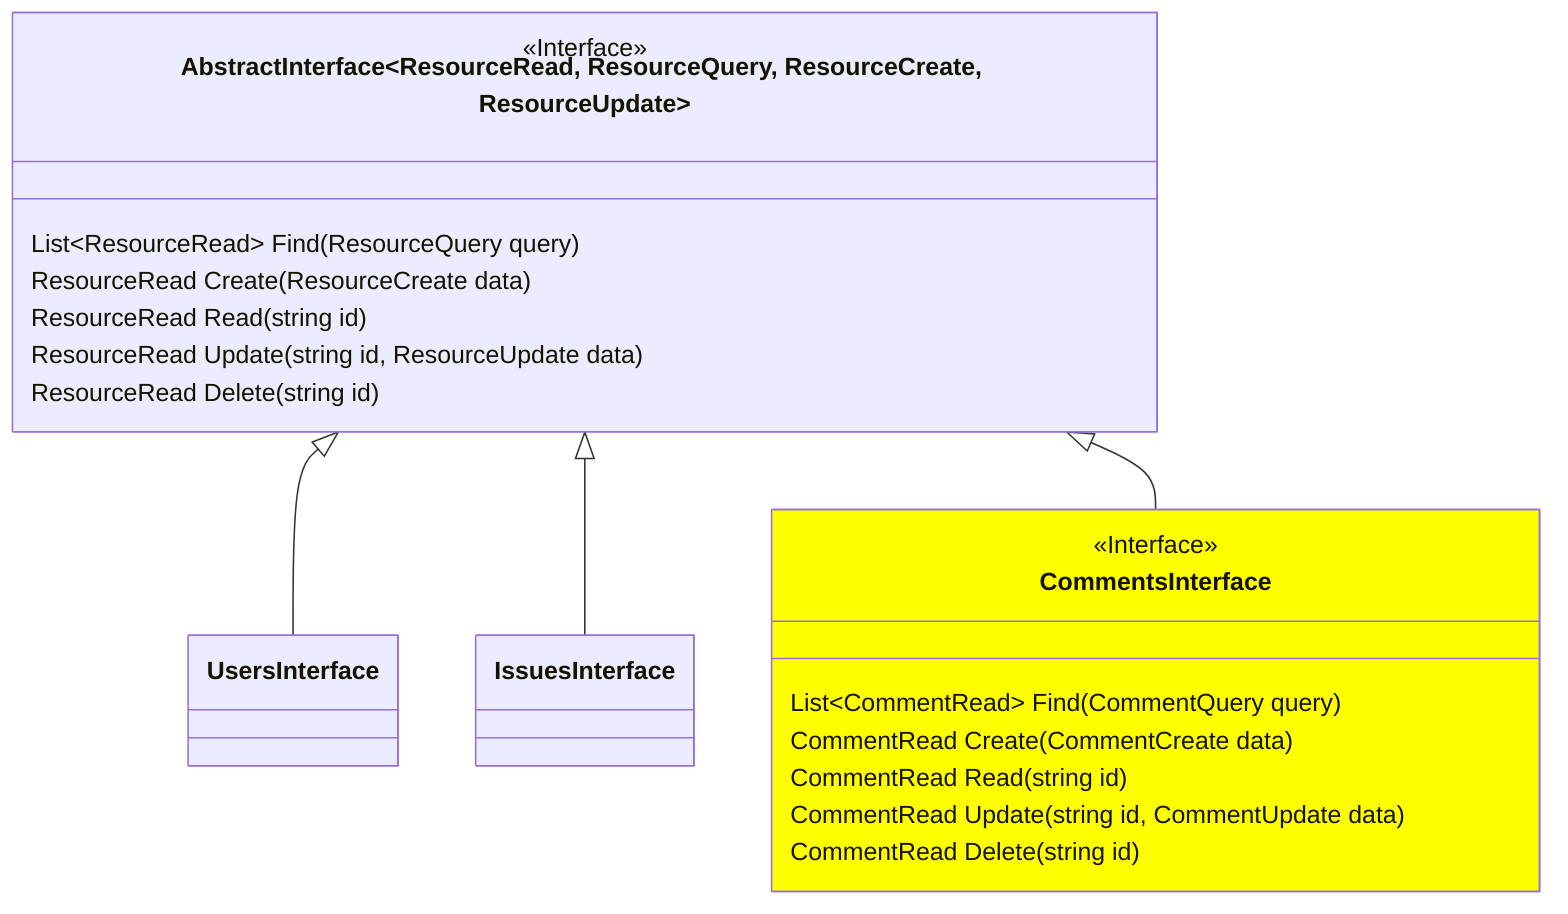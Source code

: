 classDiagram

    class AbstractInterface~ResourceRead, ResourceQuery, ResourceCreate, ResourceUpdate~ {
        <<Interface>>
        List~ResourceRead~ Find(ResourceQuery query)
        ResourceRead Create(ResourceCreate data)
        ResourceRead Read(string id)
        ResourceRead Update(string id, ResourceUpdate data)
        ResourceRead Delete(string id)
    }

    class CommentsInterface {
        <<Interface>>
        List~CommentRead~ Find(CommentQuery query)
        CommentRead Create(CommentCreate data)
        CommentRead Read(string id)
        CommentRead Update(string id, CommentUpdate data)
        CommentRead Delete(string id)
    }
    
    AbstractInterface <|-- UsersInterface
    AbstractInterface <|-- IssuesInterface
    AbstractInterface <|-- CommentsInterface

    style CommentsInterface fill:yellow